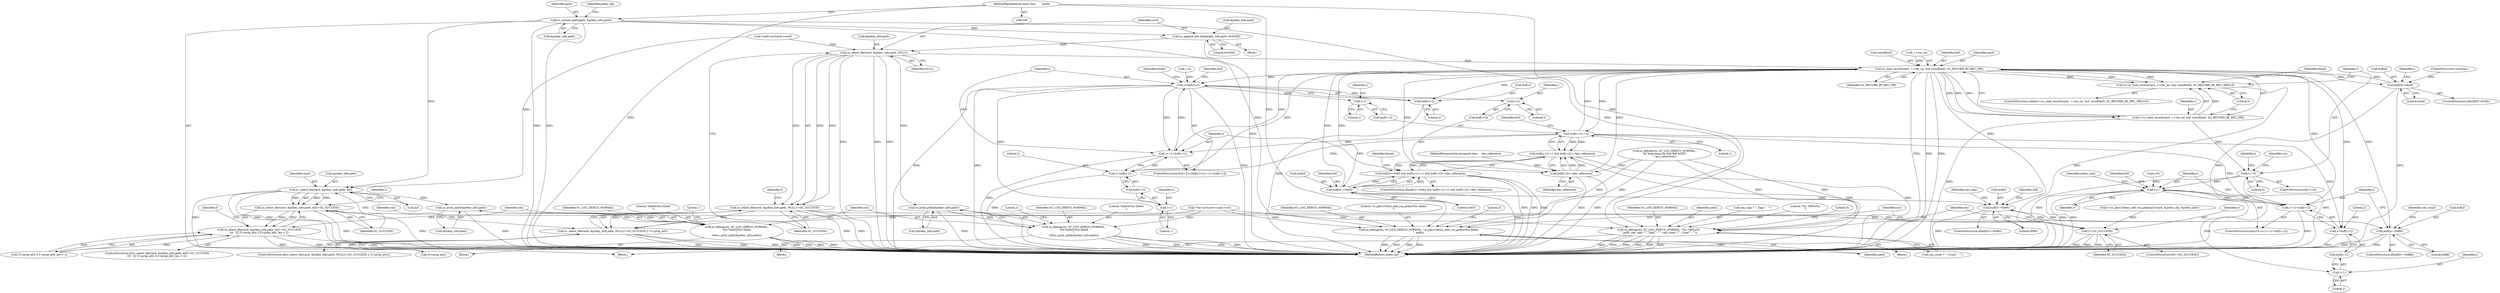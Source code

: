 digraph "0_OpenSC_8fe377e93b4b56060e5bbfb6f3142ceaeca744fa_20@pointer" {
"1000102" [label="(MethodParameterIn,const char       *path)"];
"1000166" [label="(Call,sc_format_path(path, &prkey_info.path))"];
"1000241" [label="(Call,sc_append_file_id(&prkey_info.path, 0x5349))"];
"1000250" [label="(Call,sc_select_file(card, &prkey_info.path, NULL))"];
"1000249" [label="(Call,sc_select_file(card, &prkey_info.path, NULL)!=SC_SUCCESS)"];
"1000248" [label="(Call,sc_select_file(card, &prkey_info.path, NULL)!=SC_SUCCESS || !f->prop_attr)"];
"1000486" [label="(Call,r!=SC_SUCCESS)"];
"1000267" [label="(Call,sc_print_path(&prkey_info.path))"];
"1000263" [label="(Call,sc_debug(ctx, SC_LOG_DEBUG_NORMAL,\n \t\t\t\t\"Select(%s) failed\n\",\n \t\t\t\tsc_print_path(&prkey_info.path)))"];
"1000283" [label="(Call,sc_read_record(card, ++rec_no, buf, sizeof(buf), SC_RECORD_BY_REC_NR))"];
"1000280" [label="(Call,(r=sc_read_record(card, ++rec_no, buf, sizeof(buf), SC_RECORD_BY_REC_NR))>0)"];
"1000281" [label="(Call,r=sc_read_record(card, ++rec_no, buf, sizeof(buf), SC_RECORD_BY_REC_NR))"];
"1000353" [label="(Call,r<=0)"];
"1000367" [label="(Call,i<r)"];
"1000370" [label="(Call,i+=2+buf[i+1])"];
"1000376" [label="(Call,i+1)"];
"1000298" [label="(Call,buf[0]!=0xA0)"];
"1000308" [label="(Call,i<buf[1]+2)"];
"1000315" [label="(Call,i+=2+buf[i+1])"];
"1000321" [label="(Call,i+1)"];
"1000336" [label="(Call,i+1)"];
"1000343" [label="(Call,i+2)"];
"1000310" [label="(Call,buf[1]+2)"];
"1000317" [label="(Call,2+buf[i+1])"];
"1000327" [label="(Call,buf[i]==0x83)"];
"1000326" [label="(Call,buf[i]==0x83 && buf[i+1]==1 && buf[i+2]==key_reference)"];
"1000381" [label="(Call,buf[i]==0xB6)"];
"1000389" [label="(Call,buf[i]==0xB8)"];
"1000333" [label="(Call,buf[i+1]==1)"];
"1000332" [label="(Call,buf[i+1]==1 && buf[i+2]==key_reference)"];
"1000372" [label="(Call,2+buf[i+1])"];
"1000340" [label="(Call,buf[i+2]==key_reference)"];
"1000401" [label="(Call,sc_select_file(card, &prkey_info.path, &f))"];
"1000400" [label="(Call,sc_select_file(card, &prkey_info.path, &f)!=SC_SUCCESS)"];
"1000399" [label="(Call,sc_select_file(card, &prkey_info.path, &f)!=SC_SUCCESS\n\t\t\t   \t|| !f->prop_attr || f->prop_attr_len < 2)"];
"1000425" [label="(Call,sc_print_path(&prkey_info.path))"];
"1000421" [label="(Call,sc_debug(ctx, SC_LOG_DEBUG_NORMAL,\n \t\t\t\t\"Select(%s) failed\n\",\n \t\t\t\tsc_print_path(&prkey_info.path)))"];
"1000490" [label="(Call,sc_debug(ctx, SC_LOG_DEBUG_NORMAL, \"sc_pkcs15emu_add_rsa_prkey(%s) failed\n\", path))"];
"1000497" [label="(Call,sc_debug(ctx, SC_LOG_DEBUG_NORMAL, \"%s: OK%s%s\n\", path, can_sign ? \", Sign\" : \"\", can_crypt ? \", Crypt\" : \"\"))"];
"1000287" [label="(Identifier,buf)"];
"1000333" [label="(Call,buf[i+1]==1)"];
"1000315" [label="(Call,i+=2+buf[i+1])"];
"1000316" [label="(Identifier,i)"];
"1000369" [label="(Identifier,r)"];
"1000110" [label="(Call,*card=p15card->card)"];
"1000499" [label="(Identifier,SC_LOG_DEBUG_NORMAL)"];
"1000387" [label="(Identifier,can_sign)"];
"1000373" [label="(Literal,2)"];
"1000345" [label="(Literal,2)"];
"1000328" [label="(Call,buf[i])"];
"1000395" [label="(Identifier,can_crypt)"];
"1000422" [label="(Identifier,ctx)"];
"1000346" [label="(Identifier,key_reference)"];
"1000413" [label="(Identifier,f)"];
"1000108" [label="(Block,)"];
"1000497" [label="(Call,sc_debug(ctx, SC_LOG_DEBUG_NORMAL, \"%s: OK%s%s\n\", path, can_sign ? \", Sign\" : \"\", can_crypt ? \", Crypt\" : \"\"))"];
"1000354" [label="(Identifier,r)"];
"1000317" [label="(Call,2+buf[i+1])"];
"1000377" [label="(Identifier,i)"];
"1000284" [label="(Identifier,card)"];
"1000219" [label="(Block,)"];
"1000334" [label="(Call,buf[i+1])"];
"1000374" [label="(Call,buf[i+1])"];
"1000410" [label="(Call,!f->prop_attr || f->prop_attr_len < 2)"];
"1000281" [label="(Call,r=sc_read_record(card, ++rec_no, buf, sizeof(buf), SC_RECORD_BY_REC_NR))"];
"1000305" [label="(Call,i=2)"];
"1000295" [label="(Identifier,found)"];
"1000425" [label="(Call,sc_print_path(&prkey_info.path))"];
"1000248" [label="(Call,sc_select_file(card, &prkey_info.path, NULL)!=SC_SUCCESS || !f->prop_attr)"];
"1000290" [label="(Identifier,SC_RECORD_BY_REC_NR)"];
"1000363" [label="(ControlStructure,for(i=0;i<r;i+=2+buf[i+1]))"];
"1000329" [label="(Identifier,buf)"];
"1000291" [label="(Literal,0)"];
"1000498" [label="(Identifier,ctx)"];
"1000385" [label="(Literal,0xB6)"];
"1000420" [label="(Block,)"];
"1000273" [label="(Literal,1)"];
"1000407" [label="(Call,&f)"];
"1000350" [label="(Identifier,found)"];
"1000167" [label="(Identifier,path)"];
"1000251" [label="(Identifier,card)"];
"1000423" [label="(Identifier,SC_LOG_DEBUG_NORMAL)"];
"1000488" [label="(Identifier,SC_SUCCESS)"];
"1000458" [label="(Identifier,prkey_info)"];
"1000368" [label="(Identifier,i)"];
"1000371" [label="(Identifier,i)"];
"1000336" [label="(Call,i+1)"];
"1000512" [label="(MethodReturn,static int)"];
"1000501" [label="(Identifier,path)"];
"1000401" [label="(Call,sc_select_file(card, &prkey_info.path, &f))"];
"1000321" [label="(Call,i+1)"];
"1000390" [label="(Call,buf[i])"];
"1000496" [label="(Literal,4)"];
"1000367" [label="(Call,i<r)"];
"1000342" [label="(Identifier,buf)"];
"1000491" [label="(Identifier,ctx)"];
"1000477" [label="(Call,r=sc_pkcs15emu_add_rsa_prkey(p15card, &prkey_obj, &prkey_info))"];
"1000493" [label="(Literal,\"sc_pkcs15emu_add_rsa_prkey(%s) failed\n\")"];
"1000323" [label="(Literal,1)"];
"1000353" [label="(Call,r<=0)"];
"1000299" [label="(Call,buf[0])"];
"1000383" [label="(Identifier,buf)"];
"1000267" [label="(Call,sc_print_path(&prkey_info.path))"];
"1000348" [label="(Identifier,found)"];
"1000358" [label="(Identifier,ctx)"];
"1000285" [label="(Call,++rec_no)"];
"1000288" [label="(Call,sizeof(buf))"];
"1000337" [label="(Identifier,i)"];
"1000104" [label="(MethodParameterIn,unsigned char     key_reference)"];
"1000494" [label="(Identifier,path)"];
"1000250" [label="(Call,sc_select_file(card, &prkey_info.path, NULL))"];
"1000326" [label="(Call,buf[i]==0x83 && buf[i+1]==1 && buf[i+2]==key_reference)"];
"1000352" [label="(ControlStructure,if(r<=0))"];
"1000382" [label="(Call,buf[i])"];
"1000341" [label="(Call,buf[i+2])"];
"1000370" [label="(Call,i+=2+buf[i+1])"];
"1000393" [label="(Literal,0xB8)"];
"1000431" [label="(Literal,1)"];
"1000400" [label="(Call,sc_select_file(card, &prkey_info.path, &f)!=SC_SUCCESS)"];
"1000376" [label="(Call,i+1)"];
"1000102" [label="(MethodParameterIn,const char       *path)"];
"1000314" [label="(Literal,2)"];
"1000502" [label="(Call,can_sign ? \", Sign\" : \"\")"];
"1000344" [label="(Identifier,i)"];
"1000339" [label="(Literal,1)"];
"1000168" [label="(Call,&prkey_info.path)"];
"1000268" [label="(Call,&prkey_info.path)"];
"1000306" [label="(Identifier,i)"];
"1000372" [label="(Call,2+buf[i+1])"];
"1000274" [label="(Call,sc_debug(ctx, SC_LOG_DEBUG_NORMAL,\n\t\t\t\"Searching for Key-Ref %02X\n\", key_reference))"];
"1000280" [label="(Call,(r=sc_read_record(card, ++rec_no, buf, sizeof(buf), SC_RECORD_BY_REC_NR))>0)"];
"1000486" [label="(Call,r!=SC_SUCCESS)"];
"1000249" [label="(Call,sc_select_file(card, &prkey_info.path, NULL)!=SC_SUCCESS)"];
"1000402" [label="(Identifier,card)"];
"1000325" [label="(ControlStructure,if(buf[i]==0x83 && buf[i+1]==1 && buf[i+2]==key_reference))"];
"1000485" [label="(ControlStructure,if(r!=SC_SUCCESS))"];
"1000506" [label="(Call,can_crypt ? \", Crypt\" : \"\")"];
"1000327" [label="(Call,buf[i]==0x83)"];
"1000298" [label="(Call,buf[0]!=0xA0)"];
"1000322" [label="(Identifier,i)"];
"1000389" [label="(Call,buf[i]==0xB8)"];
"1000241" [label="(Call,sc_append_file_id(&prkey_info.path, 0x5349))"];
"1000257" [label="(Identifier,SC_SUCCESS)"];
"1000252" [label="(Call,&prkey_info.path)"];
"1000265" [label="(Identifier,SC_LOG_DEBUG_NORMAL)"];
"1000262" [label="(Block,)"];
"1000335" [label="(Identifier,buf)"];
"1000116" [label="(Call,*ctx=p15card->card->ctx)"];
"1000424" [label="(Literal,\"Select(%s) failed\n\")"];
"1000436" [label="(Identifier,f)"];
"1000381" [label="(Call,buf[i]==0xB6)"];
"1000319" [label="(Call,buf[i+1])"];
"1000343" [label="(Call,i+2)"];
"1000338" [label="(Literal,1)"];
"1000490" [label="(Call,sc_debug(ctx, SC_LOG_DEBUG_NORMAL, \"sc_pkcs15emu_add_rsa_prkey(%s) failed\n\", path))"];
"1000297" [label="(ControlStructure,if(buf[0]!=0xA0))"];
"1000391" [label="(Identifier,buf)"];
"1000279" [label="(ControlStructure,while((r=sc_read_record(card, ++rec_no, buf, sizeof(buf), SC_RECORD_BY_REC_NR))>0))"];
"1000421" [label="(Call,sc_debug(ctx, SC_LOG_DEBUG_NORMAL,\n \t\t\t\t\"Select(%s) failed\n\",\n \t\t\t\tsc_print_path(&prkey_info.path)))"];
"1000331" [label="(Literal,0x83)"];
"1000403" [label="(Call,&prkey_info.path)"];
"1000282" [label="(Identifier,r)"];
"1000399" [label="(Call,sc_select_file(card, &prkey_info.path, &f)!=SC_SUCCESS\n\t\t\t   \t|| !f->prop_attr || f->prop_attr_len < 2)"];
"1000260" [label="(Identifier,f)"];
"1000246" [label="(Literal,0x5349)"];
"1000309" [label="(Identifier,i)"];
"1000380" [label="(ControlStructure,if(buf[i]==0xB6))"];
"1000340" [label="(Call,buf[i+2]==key_reference)"];
"1000275" [label="(Identifier,ctx)"];
"1000256" [label="(Identifier,NULL)"];
"1000318" [label="(Literal,2)"];
"1000365" [label="(Identifier,i)"];
"1000489" [label="(Block,)"];
"1000426" [label="(Call,&prkey_info.path)"];
"1000302" [label="(Literal,0xA0)"];
"1000409" [label="(Identifier,SC_SUCCESS)"];
"1000364" [label="(Call,i=0)"];
"1000174" [label="(Identifier,prkey_obj)"];
"1000398" [label="(ControlStructure,if(sc_select_file(card, &prkey_info.path, &f)!=SC_SUCCESS\n\t\t\t   \t|| !f->prop_attr || f->prop_attr_len < 2))"];
"1000311" [label="(Call,buf[1])"];
"1000166" [label="(Call,sc_format_path(path, &prkey_info.path))"];
"1000355" [label="(Literal,0)"];
"1000378" [label="(Literal,1)"];
"1000308" [label="(Call,i<buf[1]+2)"];
"1000388" [label="(ControlStructure,if(buf[i]==0xB8))"];
"1000242" [label="(Call,&prkey_info.path)"];
"1000264" [label="(Identifier,ctx)"];
"1000258" [label="(Call,!f->prop_attr)"];
"1000487" [label="(Identifier,r)"];
"1000310" [label="(Call,buf[1]+2)"];
"1000332" [label="(Call,buf[i+1]==1 && buf[i+2]==key_reference)"];
"1000492" [label="(Identifier,SC_LOG_DEBUG_NORMAL)"];
"1000303" [label="(ControlStructure,continue;)"];
"1000304" [label="(ControlStructure,for(i=2;i<buf[1]+2;i+=2+buf[i+1]))"];
"1000500" [label="(Literal,\"%s: OK%s%s\n\")"];
"1000247" [label="(ControlStructure,if(sc_select_file(card, &prkey_info.path, NULL)!=SC_SUCCESS || !f->prop_attr))"];
"1000283" [label="(Call,sc_read_record(card, ++rec_no, buf, sizeof(buf), SC_RECORD_BY_REC_NR))"];
"1000266" [label="(Literal,\"Select(%s) failed\n\")"];
"1000263" [label="(Call,sc_debug(ctx, SC_LOG_DEBUG_NORMAL,\n \t\t\t\t\"Select(%s) failed\n\",\n \t\t\t\tsc_print_path(&prkey_info.path)))"];
"1000511" [label="(Literal,0)"];
"1000102" -> "1000100"  [label="AST: "];
"1000102" -> "1000512"  [label="DDG: "];
"1000102" -> "1000166"  [label="DDG: "];
"1000102" -> "1000490"  [label="DDG: "];
"1000102" -> "1000497"  [label="DDG: "];
"1000166" -> "1000108"  [label="AST: "];
"1000166" -> "1000168"  [label="CFG: "];
"1000167" -> "1000166"  [label="AST: "];
"1000168" -> "1000166"  [label="AST: "];
"1000174" -> "1000166"  [label="CFG: "];
"1000166" -> "1000512"  [label="DDG: "];
"1000166" -> "1000512"  [label="DDG: "];
"1000166" -> "1000241"  [label="DDG: "];
"1000166" -> "1000401"  [label="DDG: "];
"1000166" -> "1000490"  [label="DDG: "];
"1000166" -> "1000497"  [label="DDG: "];
"1000241" -> "1000219"  [label="AST: "];
"1000241" -> "1000246"  [label="CFG: "];
"1000242" -> "1000241"  [label="AST: "];
"1000246" -> "1000241"  [label="AST: "];
"1000251" -> "1000241"  [label="CFG: "];
"1000241" -> "1000512"  [label="DDG: "];
"1000241" -> "1000250"  [label="DDG: "];
"1000250" -> "1000249"  [label="AST: "];
"1000250" -> "1000256"  [label="CFG: "];
"1000251" -> "1000250"  [label="AST: "];
"1000252" -> "1000250"  [label="AST: "];
"1000256" -> "1000250"  [label="AST: "];
"1000257" -> "1000250"  [label="CFG: "];
"1000250" -> "1000512"  [label="DDG: "];
"1000250" -> "1000512"  [label="DDG: "];
"1000250" -> "1000512"  [label="DDG: "];
"1000250" -> "1000249"  [label="DDG: "];
"1000250" -> "1000249"  [label="DDG: "];
"1000250" -> "1000249"  [label="DDG: "];
"1000110" -> "1000250"  [label="DDG: "];
"1000250" -> "1000267"  [label="DDG: "];
"1000250" -> "1000283"  [label="DDG: "];
"1000249" -> "1000248"  [label="AST: "];
"1000249" -> "1000257"  [label="CFG: "];
"1000257" -> "1000249"  [label="AST: "];
"1000260" -> "1000249"  [label="CFG: "];
"1000248" -> "1000249"  [label="CFG: "];
"1000249" -> "1000512"  [label="DDG: "];
"1000249" -> "1000512"  [label="DDG: "];
"1000249" -> "1000248"  [label="DDG: "];
"1000249" -> "1000248"  [label="DDG: "];
"1000249" -> "1000486"  [label="DDG: "];
"1000248" -> "1000247"  [label="AST: "];
"1000248" -> "1000258"  [label="CFG: "];
"1000258" -> "1000248"  [label="AST: "];
"1000264" -> "1000248"  [label="CFG: "];
"1000275" -> "1000248"  [label="CFG: "];
"1000248" -> "1000512"  [label="DDG: "];
"1000248" -> "1000512"  [label="DDG: "];
"1000248" -> "1000512"  [label="DDG: "];
"1000258" -> "1000248"  [label="DDG: "];
"1000486" -> "1000485"  [label="AST: "];
"1000486" -> "1000488"  [label="CFG: "];
"1000487" -> "1000486"  [label="AST: "];
"1000488" -> "1000486"  [label="AST: "];
"1000491" -> "1000486"  [label="CFG: "];
"1000498" -> "1000486"  [label="CFG: "];
"1000486" -> "1000512"  [label="DDG: "];
"1000486" -> "1000512"  [label="DDG: "];
"1000486" -> "1000512"  [label="DDG: "];
"1000477" -> "1000486"  [label="DDG: "];
"1000400" -> "1000486"  [label="DDG: "];
"1000267" -> "1000263"  [label="AST: "];
"1000267" -> "1000268"  [label="CFG: "];
"1000268" -> "1000267"  [label="AST: "];
"1000263" -> "1000267"  [label="CFG: "];
"1000267" -> "1000512"  [label="DDG: "];
"1000267" -> "1000263"  [label="DDG: "];
"1000263" -> "1000262"  [label="AST: "];
"1000264" -> "1000263"  [label="AST: "];
"1000265" -> "1000263"  [label="AST: "];
"1000266" -> "1000263"  [label="AST: "];
"1000273" -> "1000263"  [label="CFG: "];
"1000263" -> "1000512"  [label="DDG: "];
"1000263" -> "1000512"  [label="DDG: "];
"1000263" -> "1000512"  [label="DDG: "];
"1000263" -> "1000512"  [label="DDG: "];
"1000116" -> "1000263"  [label="DDG: "];
"1000283" -> "1000281"  [label="AST: "];
"1000283" -> "1000290"  [label="CFG: "];
"1000284" -> "1000283"  [label="AST: "];
"1000285" -> "1000283"  [label="AST: "];
"1000287" -> "1000283"  [label="AST: "];
"1000288" -> "1000283"  [label="AST: "];
"1000290" -> "1000283"  [label="AST: "];
"1000281" -> "1000283"  [label="CFG: "];
"1000283" -> "1000512"  [label="DDG: "];
"1000283" -> "1000512"  [label="DDG: "];
"1000283" -> "1000512"  [label="DDG: "];
"1000283" -> "1000280"  [label="DDG: "];
"1000283" -> "1000280"  [label="DDG: "];
"1000283" -> "1000280"  [label="DDG: "];
"1000283" -> "1000281"  [label="DDG: "];
"1000283" -> "1000281"  [label="DDG: "];
"1000283" -> "1000281"  [label="DDG: "];
"1000285" -> "1000283"  [label="DDG: "];
"1000298" -> "1000283"  [label="DDG: "];
"1000327" -> "1000283"  [label="DDG: "];
"1000340" -> "1000283"  [label="DDG: "];
"1000333" -> "1000283"  [label="DDG: "];
"1000283" -> "1000298"  [label="DDG: "];
"1000283" -> "1000308"  [label="DDG: "];
"1000283" -> "1000310"  [label="DDG: "];
"1000283" -> "1000315"  [label="DDG: "];
"1000283" -> "1000317"  [label="DDG: "];
"1000283" -> "1000327"  [label="DDG: "];
"1000283" -> "1000333"  [label="DDG: "];
"1000283" -> "1000340"  [label="DDG: "];
"1000283" -> "1000370"  [label="DDG: "];
"1000283" -> "1000372"  [label="DDG: "];
"1000283" -> "1000381"  [label="DDG: "];
"1000283" -> "1000389"  [label="DDG: "];
"1000280" -> "1000279"  [label="AST: "];
"1000280" -> "1000291"  [label="CFG: "];
"1000281" -> "1000280"  [label="AST: "];
"1000291" -> "1000280"  [label="AST: "];
"1000295" -> "1000280"  [label="CFG: "];
"1000354" -> "1000280"  [label="CFG: "];
"1000280" -> "1000512"  [label="DDG: "];
"1000281" -> "1000280"  [label="DDG: "];
"1000282" -> "1000281"  [label="AST: "];
"1000291" -> "1000281"  [label="CFG: "];
"1000281" -> "1000512"  [label="DDG: "];
"1000281" -> "1000353"  [label="DDG: "];
"1000353" -> "1000352"  [label="AST: "];
"1000353" -> "1000355"  [label="CFG: "];
"1000354" -> "1000353"  [label="AST: "];
"1000355" -> "1000353"  [label="AST: "];
"1000358" -> "1000353"  [label="CFG: "];
"1000365" -> "1000353"  [label="CFG: "];
"1000353" -> "1000512"  [label="DDG: "];
"1000353" -> "1000512"  [label="DDG: "];
"1000353" -> "1000367"  [label="DDG: "];
"1000367" -> "1000363"  [label="AST: "];
"1000367" -> "1000369"  [label="CFG: "];
"1000368" -> "1000367"  [label="AST: "];
"1000369" -> "1000367"  [label="AST: "];
"1000383" -> "1000367"  [label="CFG: "];
"1000458" -> "1000367"  [label="CFG: "];
"1000367" -> "1000512"  [label="DDG: "];
"1000367" -> "1000512"  [label="DDG: "];
"1000364" -> "1000367"  [label="DDG: "];
"1000370" -> "1000367"  [label="DDG: "];
"1000367" -> "1000370"  [label="DDG: "];
"1000367" -> "1000376"  [label="DDG: "];
"1000370" -> "1000363"  [label="AST: "];
"1000370" -> "1000372"  [label="CFG: "];
"1000371" -> "1000370"  [label="AST: "];
"1000372" -> "1000370"  [label="AST: "];
"1000368" -> "1000370"  [label="CFG: "];
"1000370" -> "1000512"  [label="DDG: "];
"1000333" -> "1000370"  [label="DDG: "];
"1000376" -> "1000374"  [label="AST: "];
"1000376" -> "1000378"  [label="CFG: "];
"1000377" -> "1000376"  [label="AST: "];
"1000378" -> "1000376"  [label="AST: "];
"1000374" -> "1000376"  [label="CFG: "];
"1000298" -> "1000297"  [label="AST: "];
"1000298" -> "1000302"  [label="CFG: "];
"1000299" -> "1000298"  [label="AST: "];
"1000302" -> "1000298"  [label="AST: "];
"1000303" -> "1000298"  [label="CFG: "];
"1000306" -> "1000298"  [label="CFG: "];
"1000298" -> "1000512"  [label="DDG: "];
"1000298" -> "1000512"  [label="DDG: "];
"1000308" -> "1000304"  [label="AST: "];
"1000308" -> "1000310"  [label="CFG: "];
"1000309" -> "1000308"  [label="AST: "];
"1000310" -> "1000308"  [label="AST: "];
"1000329" -> "1000308"  [label="CFG: "];
"1000350" -> "1000308"  [label="CFG: "];
"1000308" -> "1000512"  [label="DDG: "];
"1000308" -> "1000512"  [label="DDG: "];
"1000308" -> "1000512"  [label="DDG: "];
"1000315" -> "1000308"  [label="DDG: "];
"1000305" -> "1000308"  [label="DDG: "];
"1000308" -> "1000315"  [label="DDG: "];
"1000308" -> "1000321"  [label="DDG: "];
"1000308" -> "1000336"  [label="DDG: "];
"1000308" -> "1000343"  [label="DDG: "];
"1000315" -> "1000304"  [label="AST: "];
"1000315" -> "1000317"  [label="CFG: "];
"1000316" -> "1000315"  [label="AST: "];
"1000317" -> "1000315"  [label="AST: "];
"1000309" -> "1000315"  [label="CFG: "];
"1000315" -> "1000512"  [label="DDG: "];
"1000333" -> "1000315"  [label="DDG: "];
"1000321" -> "1000319"  [label="AST: "];
"1000321" -> "1000323"  [label="CFG: "];
"1000322" -> "1000321"  [label="AST: "];
"1000323" -> "1000321"  [label="AST: "];
"1000319" -> "1000321"  [label="CFG: "];
"1000336" -> "1000334"  [label="AST: "];
"1000336" -> "1000338"  [label="CFG: "];
"1000337" -> "1000336"  [label="AST: "];
"1000338" -> "1000336"  [label="AST: "];
"1000334" -> "1000336"  [label="CFG: "];
"1000343" -> "1000341"  [label="AST: "];
"1000343" -> "1000345"  [label="CFG: "];
"1000344" -> "1000343"  [label="AST: "];
"1000345" -> "1000343"  [label="AST: "];
"1000341" -> "1000343"  [label="CFG: "];
"1000310" -> "1000314"  [label="CFG: "];
"1000311" -> "1000310"  [label="AST: "];
"1000314" -> "1000310"  [label="AST: "];
"1000310" -> "1000512"  [label="DDG: "];
"1000317" -> "1000319"  [label="CFG: "];
"1000318" -> "1000317"  [label="AST: "];
"1000319" -> "1000317"  [label="AST: "];
"1000317" -> "1000512"  [label="DDG: "];
"1000333" -> "1000317"  [label="DDG: "];
"1000327" -> "1000326"  [label="AST: "];
"1000327" -> "1000331"  [label="CFG: "];
"1000328" -> "1000327"  [label="AST: "];
"1000331" -> "1000327"  [label="AST: "];
"1000335" -> "1000327"  [label="CFG: "];
"1000326" -> "1000327"  [label="CFG: "];
"1000327" -> "1000512"  [label="DDG: "];
"1000327" -> "1000326"  [label="DDG: "];
"1000327" -> "1000326"  [label="DDG: "];
"1000327" -> "1000381"  [label="DDG: "];
"1000326" -> "1000325"  [label="AST: "];
"1000326" -> "1000332"  [label="CFG: "];
"1000332" -> "1000326"  [label="AST: "];
"1000348" -> "1000326"  [label="CFG: "];
"1000316" -> "1000326"  [label="CFG: "];
"1000326" -> "1000512"  [label="DDG: "];
"1000326" -> "1000512"  [label="DDG: "];
"1000326" -> "1000512"  [label="DDG: "];
"1000332" -> "1000326"  [label="DDG: "];
"1000332" -> "1000326"  [label="DDG: "];
"1000381" -> "1000380"  [label="AST: "];
"1000381" -> "1000385"  [label="CFG: "];
"1000382" -> "1000381"  [label="AST: "];
"1000385" -> "1000381"  [label="AST: "];
"1000387" -> "1000381"  [label="CFG: "];
"1000391" -> "1000381"  [label="CFG: "];
"1000381" -> "1000512"  [label="DDG: "];
"1000389" -> "1000381"  [label="DDG: "];
"1000381" -> "1000389"  [label="DDG: "];
"1000389" -> "1000388"  [label="AST: "];
"1000389" -> "1000393"  [label="CFG: "];
"1000390" -> "1000389"  [label="AST: "];
"1000393" -> "1000389"  [label="AST: "];
"1000395" -> "1000389"  [label="CFG: "];
"1000371" -> "1000389"  [label="CFG: "];
"1000389" -> "1000512"  [label="DDG: "];
"1000389" -> "1000512"  [label="DDG: "];
"1000333" -> "1000332"  [label="AST: "];
"1000333" -> "1000339"  [label="CFG: "];
"1000334" -> "1000333"  [label="AST: "];
"1000339" -> "1000333"  [label="AST: "];
"1000342" -> "1000333"  [label="CFG: "];
"1000332" -> "1000333"  [label="CFG: "];
"1000333" -> "1000332"  [label="DDG: "];
"1000333" -> "1000332"  [label="DDG: "];
"1000333" -> "1000372"  [label="DDG: "];
"1000332" -> "1000340"  [label="CFG: "];
"1000340" -> "1000332"  [label="AST: "];
"1000332" -> "1000512"  [label="DDG: "];
"1000332" -> "1000512"  [label="DDG: "];
"1000340" -> "1000332"  [label="DDG: "];
"1000340" -> "1000332"  [label="DDG: "];
"1000372" -> "1000374"  [label="CFG: "];
"1000373" -> "1000372"  [label="AST: "];
"1000374" -> "1000372"  [label="AST: "];
"1000372" -> "1000512"  [label="DDG: "];
"1000340" -> "1000346"  [label="CFG: "];
"1000341" -> "1000340"  [label="AST: "];
"1000346" -> "1000340"  [label="AST: "];
"1000340" -> "1000512"  [label="DDG: "];
"1000340" -> "1000512"  [label="DDG: "];
"1000274" -> "1000340"  [label="DDG: "];
"1000104" -> "1000340"  [label="DDG: "];
"1000401" -> "1000400"  [label="AST: "];
"1000401" -> "1000407"  [label="CFG: "];
"1000402" -> "1000401"  [label="AST: "];
"1000403" -> "1000401"  [label="AST: "];
"1000407" -> "1000401"  [label="AST: "];
"1000409" -> "1000401"  [label="CFG: "];
"1000401" -> "1000512"  [label="DDG: "];
"1000401" -> "1000512"  [label="DDG: "];
"1000401" -> "1000512"  [label="DDG: "];
"1000401" -> "1000400"  [label="DDG: "];
"1000401" -> "1000400"  [label="DDG: "];
"1000401" -> "1000400"  [label="DDG: "];
"1000110" -> "1000401"  [label="DDG: "];
"1000401" -> "1000425"  [label="DDG: "];
"1000400" -> "1000399"  [label="AST: "];
"1000400" -> "1000409"  [label="CFG: "];
"1000409" -> "1000400"  [label="AST: "];
"1000413" -> "1000400"  [label="CFG: "];
"1000399" -> "1000400"  [label="CFG: "];
"1000400" -> "1000512"  [label="DDG: "];
"1000400" -> "1000512"  [label="DDG: "];
"1000400" -> "1000399"  [label="DDG: "];
"1000400" -> "1000399"  [label="DDG: "];
"1000399" -> "1000398"  [label="AST: "];
"1000399" -> "1000410"  [label="CFG: "];
"1000410" -> "1000399"  [label="AST: "];
"1000422" -> "1000399"  [label="CFG: "];
"1000436" -> "1000399"  [label="CFG: "];
"1000399" -> "1000512"  [label="DDG: "];
"1000399" -> "1000512"  [label="DDG: "];
"1000399" -> "1000512"  [label="DDG: "];
"1000410" -> "1000399"  [label="DDG: "];
"1000410" -> "1000399"  [label="DDG: "];
"1000425" -> "1000421"  [label="AST: "];
"1000425" -> "1000426"  [label="CFG: "];
"1000426" -> "1000425"  [label="AST: "];
"1000421" -> "1000425"  [label="CFG: "];
"1000425" -> "1000512"  [label="DDG: "];
"1000425" -> "1000421"  [label="DDG: "];
"1000421" -> "1000420"  [label="AST: "];
"1000422" -> "1000421"  [label="AST: "];
"1000423" -> "1000421"  [label="AST: "];
"1000424" -> "1000421"  [label="AST: "];
"1000431" -> "1000421"  [label="CFG: "];
"1000421" -> "1000512"  [label="DDG: "];
"1000421" -> "1000512"  [label="DDG: "];
"1000421" -> "1000512"  [label="DDG: "];
"1000421" -> "1000512"  [label="DDG: "];
"1000116" -> "1000421"  [label="DDG: "];
"1000490" -> "1000489"  [label="AST: "];
"1000490" -> "1000494"  [label="CFG: "];
"1000491" -> "1000490"  [label="AST: "];
"1000492" -> "1000490"  [label="AST: "];
"1000493" -> "1000490"  [label="AST: "];
"1000494" -> "1000490"  [label="AST: "];
"1000496" -> "1000490"  [label="CFG: "];
"1000490" -> "1000512"  [label="DDG: "];
"1000490" -> "1000512"  [label="DDG: "];
"1000490" -> "1000512"  [label="DDG: "];
"1000490" -> "1000512"  [label="DDG: "];
"1000116" -> "1000490"  [label="DDG: "];
"1000274" -> "1000490"  [label="DDG: "];
"1000274" -> "1000490"  [label="DDG: "];
"1000497" -> "1000108"  [label="AST: "];
"1000497" -> "1000506"  [label="CFG: "];
"1000498" -> "1000497"  [label="AST: "];
"1000499" -> "1000497"  [label="AST: "];
"1000500" -> "1000497"  [label="AST: "];
"1000501" -> "1000497"  [label="AST: "];
"1000502" -> "1000497"  [label="AST: "];
"1000506" -> "1000497"  [label="AST: "];
"1000511" -> "1000497"  [label="CFG: "];
"1000497" -> "1000512"  [label="DDG: "];
"1000497" -> "1000512"  [label="DDG: "];
"1000497" -> "1000512"  [label="DDG: "];
"1000497" -> "1000512"  [label="DDG: "];
"1000497" -> "1000512"  [label="DDG: "];
"1000497" -> "1000512"  [label="DDG: "];
"1000116" -> "1000497"  [label="DDG: "];
"1000274" -> "1000497"  [label="DDG: "];
"1000274" -> "1000497"  [label="DDG: "];
}
